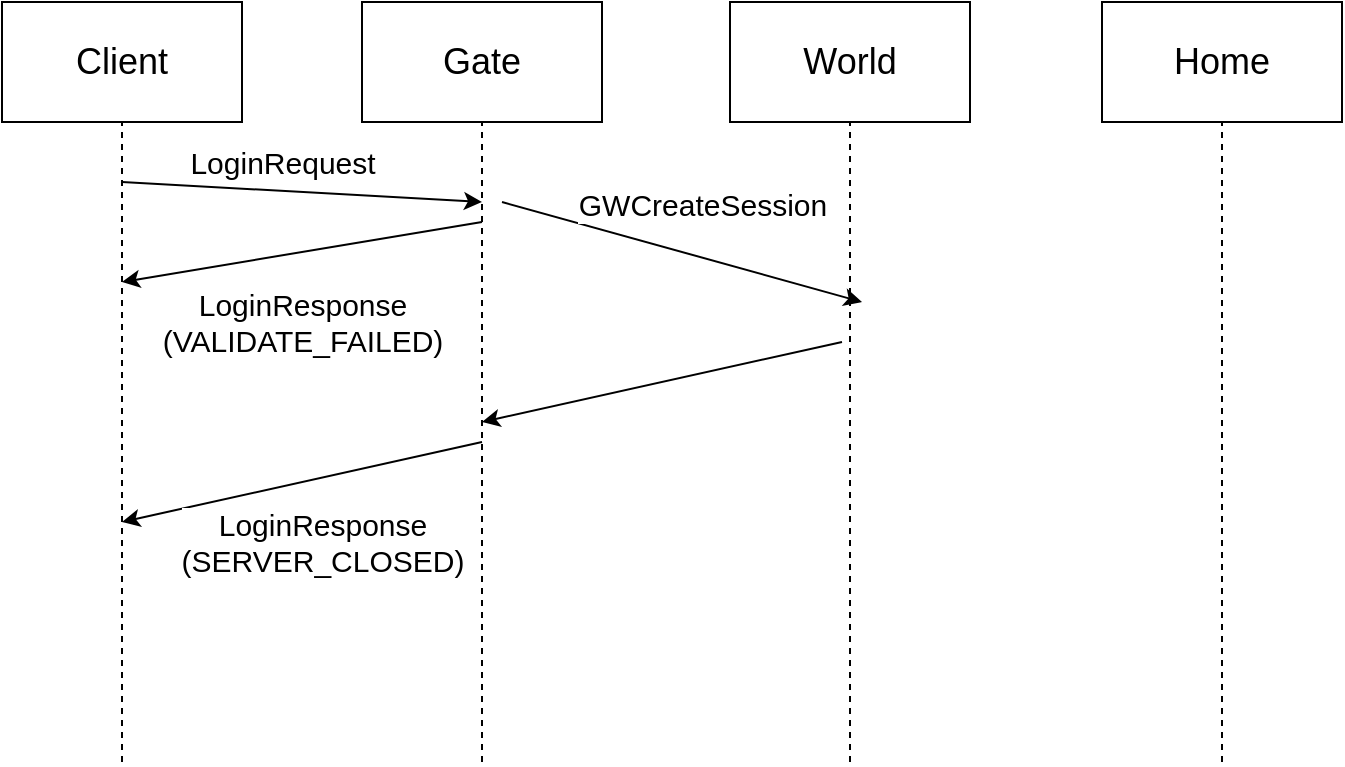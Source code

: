 <mxfile version="14.8.0" type="github"><diagram id="Vt8WtTtUXJft9R4RsL5E" name="Page-1"><mxGraphModel dx="1673" dy="885" grid="1" gridSize="10" guides="1" tooltips="1" connect="1" arrows="1" fold="1" page="1" pageScale="1" pageWidth="827" pageHeight="1169" math="0" shadow="0"><root><mxCell id="0"/><mxCell id="1" parent="0"/><mxCell id="2LUqRNfScE46YHhNBy4z-1" value="&lt;font style=&quot;font-size: 18px&quot;&gt;Client&lt;/font&gt;" style="rounded=0;whiteSpace=wrap;html=1;" vertex="1" parent="1"><mxGeometry x="50" y="110" width="120" height="60" as="geometry"/></mxCell><mxCell id="2LUqRNfScE46YHhNBy4z-2" value="" style="endArrow=none;dashed=1;html=1;entryX=0.5;entryY=1;entryDx=0;entryDy=0;" edge="1" parent="1" target="2LUqRNfScE46YHhNBy4z-1"><mxGeometry width="50" height="50" relative="1" as="geometry"><mxPoint x="110" y="490" as="sourcePoint"/><mxPoint x="150" y="230" as="targetPoint"/></mxGeometry></mxCell><mxCell id="2LUqRNfScE46YHhNBy4z-3" value="&lt;font style=&quot;font-size: 18px&quot;&gt;Gate&lt;/font&gt;" style="rounded=0;whiteSpace=wrap;html=1;" vertex="1" parent="1"><mxGeometry x="230" y="110" width="120" height="60" as="geometry"/></mxCell><mxCell id="2LUqRNfScE46YHhNBy4z-4" value="" style="endArrow=none;dashed=1;html=1;entryX=0.5;entryY=1;entryDx=0;entryDy=0;" edge="1" parent="1" target="2LUqRNfScE46YHhNBy4z-3"><mxGeometry width="50" height="50" relative="1" as="geometry"><mxPoint x="290" y="490" as="sourcePoint"/><mxPoint x="330" y="230" as="targetPoint"/></mxGeometry></mxCell><mxCell id="2LUqRNfScE46YHhNBy4z-5" value="&lt;font style=&quot;font-size: 18px&quot;&gt;World&lt;/font&gt;" style="rounded=0;whiteSpace=wrap;html=1;" vertex="1" parent="1"><mxGeometry x="414" y="110" width="120" height="60" as="geometry"/></mxCell><mxCell id="2LUqRNfScE46YHhNBy4z-6" value="" style="endArrow=none;dashed=1;html=1;entryX=0.5;entryY=1;entryDx=0;entryDy=0;" edge="1" parent="1" target="2LUqRNfScE46YHhNBy4z-5"><mxGeometry width="50" height="50" relative="1" as="geometry"><mxPoint x="474" y="490" as="sourcePoint"/><mxPoint x="514" y="230" as="targetPoint"/></mxGeometry></mxCell><mxCell id="2LUqRNfScE46YHhNBy4z-7" value="&lt;font style=&quot;font-size: 18px&quot;&gt;Home&lt;/font&gt;" style="rounded=0;whiteSpace=wrap;html=1;" vertex="1" parent="1"><mxGeometry x="600" y="110" width="120" height="60" as="geometry"/></mxCell><mxCell id="2LUqRNfScE46YHhNBy4z-8" value="" style="endArrow=none;dashed=1;html=1;entryX=0.5;entryY=1;entryDx=0;entryDy=0;" edge="1" parent="1" target="2LUqRNfScE46YHhNBy4z-7"><mxGeometry width="50" height="50" relative="1" as="geometry"><mxPoint x="660" y="490" as="sourcePoint"/><mxPoint x="700" y="230" as="targetPoint"/></mxGeometry></mxCell><mxCell id="2LUqRNfScE46YHhNBy4z-9" value="" style="endArrow=classic;html=1;" edge="1" parent="1"><mxGeometry width="50" height="50" relative="1" as="geometry"><mxPoint x="110" y="200" as="sourcePoint"/><mxPoint x="290" y="210" as="targetPoint"/></mxGeometry></mxCell><mxCell id="2LUqRNfScE46YHhNBy4z-10" value="LoginRequest" style="edgeLabel;html=1;align=center;verticalAlign=middle;resizable=0;points=[];fontSize=15;" vertex="1" connectable="0" parent="2LUqRNfScE46YHhNBy4z-9"><mxGeometry x="0.134" relative="1" as="geometry"><mxPoint x="-22" y="-16" as="offset"/></mxGeometry></mxCell><mxCell id="2LUqRNfScE46YHhNBy4z-11" value="" style="endArrow=classic;html=1;fontSize=15;" edge="1" parent="1"><mxGeometry width="50" height="50" relative="1" as="geometry"><mxPoint x="290" y="220" as="sourcePoint"/><mxPoint x="110" y="250" as="targetPoint"/></mxGeometry></mxCell><mxCell id="2LUqRNfScE46YHhNBy4z-12" value="&lt;div&gt;LoginResponse&lt;/div&gt;(VALIDATE_FAILED)" style="edgeLabel;html=1;align=center;verticalAlign=middle;resizable=0;points=[];fontSize=15;" vertex="1" connectable="0" parent="2LUqRNfScE46YHhNBy4z-11"><mxGeometry x="0.218" y="2" relative="1" as="geometry"><mxPoint x="19" y="30" as="offset"/></mxGeometry></mxCell><mxCell id="2LUqRNfScE46YHhNBy4z-14" value="" style="endArrow=classic;html=1;fontSize=15;" edge="1" parent="1"><mxGeometry width="50" height="50" relative="1" as="geometry"><mxPoint x="300" y="210" as="sourcePoint"/><mxPoint x="480" y="260" as="targetPoint"/></mxGeometry></mxCell><mxCell id="2LUqRNfScE46YHhNBy4z-15" value="GWCreateSession" style="edgeLabel;html=1;align=center;verticalAlign=middle;resizable=0;points=[];fontSize=15;" vertex="1" connectable="0" parent="2LUqRNfScE46YHhNBy4z-14"><mxGeometry x="-0.178" relative="1" as="geometry"><mxPoint x="26" y="-20" as="offset"/></mxGeometry></mxCell><mxCell id="2LUqRNfScE46YHhNBy4z-16" value="" style="endArrow=classic;html=1;fontSize=15;" edge="1" parent="1"><mxGeometry width="50" height="50" relative="1" as="geometry"><mxPoint x="470" y="280" as="sourcePoint"/><mxPoint x="290" y="320" as="targetPoint"/></mxGeometry></mxCell><mxCell id="2LUqRNfScE46YHhNBy4z-18" value="" style="endArrow=classic;html=1;fontSize=15;" edge="1" parent="1"><mxGeometry width="50" height="50" relative="1" as="geometry"><mxPoint x="290" y="330" as="sourcePoint"/><mxPoint x="110" y="370" as="targetPoint"/></mxGeometry></mxCell><mxCell id="2LUqRNfScE46YHhNBy4z-19" value="&lt;div&gt;LoginResponse&lt;/div&gt;&lt;div&gt;(SERVER_CLOSED)&lt;br&gt;&lt;/div&gt;" style="edgeLabel;html=1;align=center;verticalAlign=middle;resizable=0;points=[];fontSize=15;" vertex="1" connectable="0" parent="2LUqRNfScE46YHhNBy4z-18"><mxGeometry x="0.304" y="1" relative="1" as="geometry"><mxPoint x="37" y="23" as="offset"/></mxGeometry></mxCell></root></mxGraphModel></diagram></mxfile>